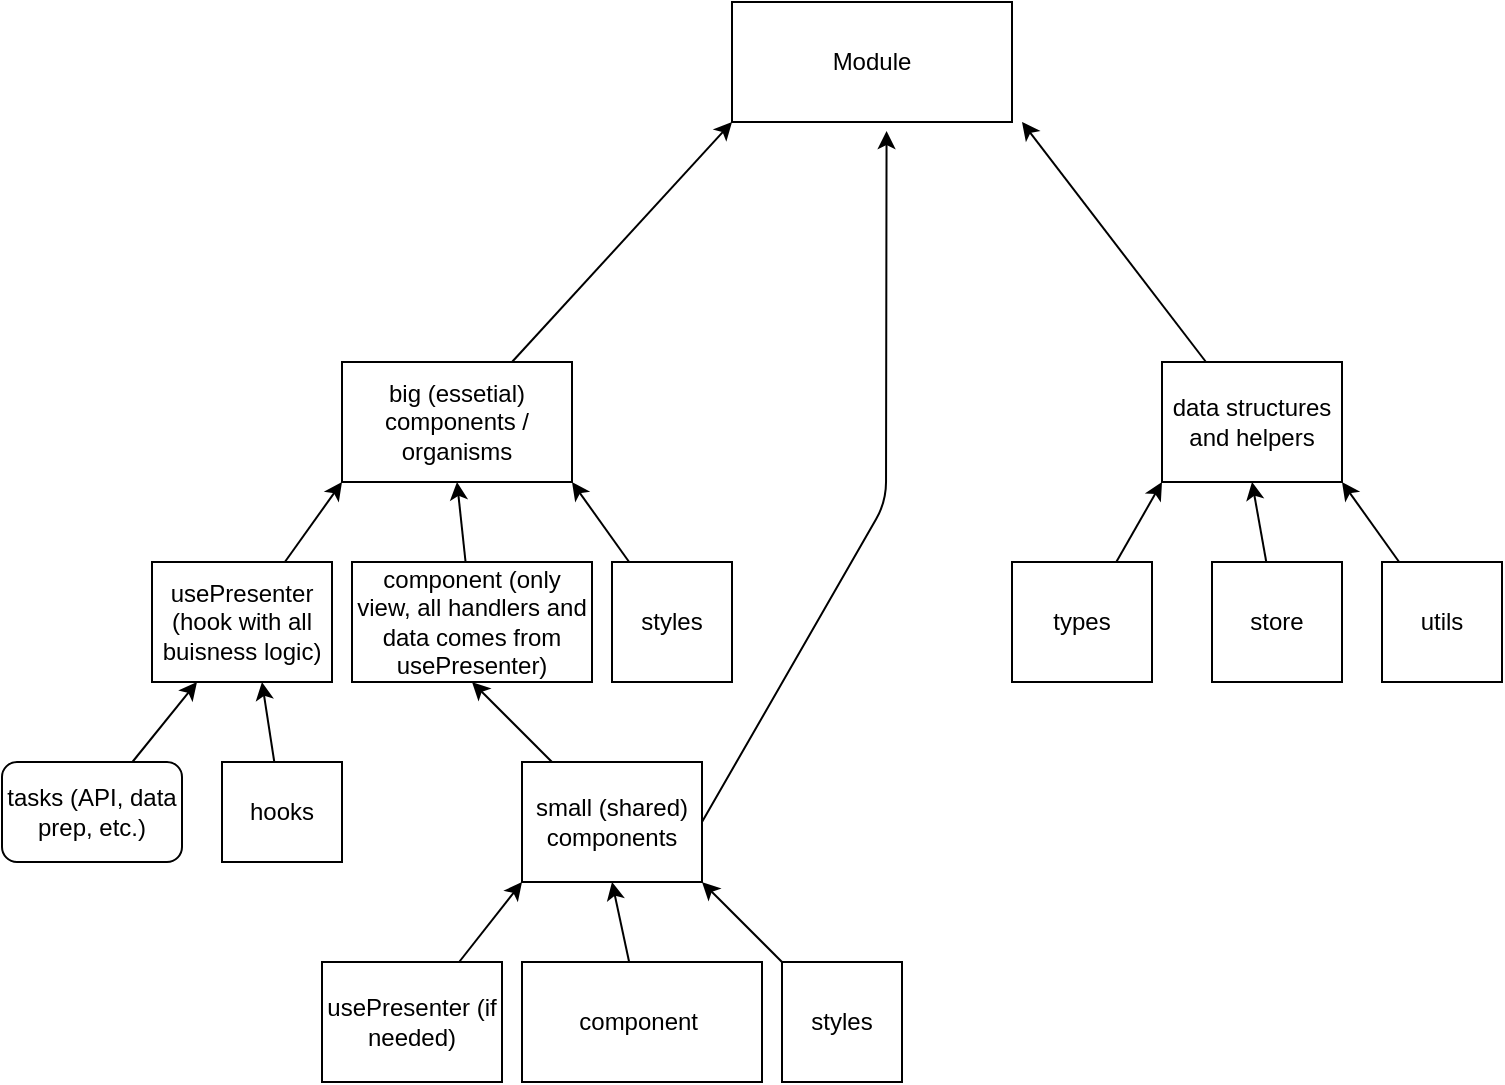 <mxfile>
    <diagram id="7tcYqXegu73HZkMRr-Ed" name="Page-1">
        <mxGraphModel dx="916" dy="563" grid="1" gridSize="10" guides="1" tooltips="1" connect="1" arrows="1" fold="1" page="1" pageScale="1" pageWidth="827" pageHeight="1169" math="0" shadow="0">
            <root>
                <mxCell id="0"/>
                <mxCell id="1" parent="0"/>
                <mxCell id="5" value="Module" style="rounded=0;whiteSpace=wrap;html=1;" parent="1" vertex="1">
                    <mxGeometry x="375" y="60" width="140" height="60" as="geometry"/>
                </mxCell>
                <mxCell id="60" style="edgeStyle=none;html=1;entryX=0;entryY=1;entryDx=0;entryDy=0;" edge="1" parent="1" source="8" target="5">
                    <mxGeometry relative="1" as="geometry"/>
                </mxCell>
                <mxCell id="8" value="big (essetial) components / organisms" style="rounded=0;whiteSpace=wrap;html=1;" parent="1" vertex="1">
                    <mxGeometry x="180" y="240" width="115" height="60" as="geometry"/>
                </mxCell>
                <mxCell id="48" style="edgeStyle=none;html=1;entryX=0.5;entryY=1;entryDx=0;entryDy=0;" parent="1" source="10" target="25" edge="1">
                    <mxGeometry relative="1" as="geometry"/>
                </mxCell>
                <mxCell id="58" style="edgeStyle=none;html=1;entryX=0.552;entryY=1.075;entryDx=0;entryDy=0;entryPerimeter=0;exitX=1;exitY=0.5;exitDx=0;exitDy=0;" edge="1" parent="1" source="10" target="5">
                    <mxGeometry relative="1" as="geometry">
                        <mxPoint x="460" y="150" as="targetPoint"/>
                        <Array as="points">
                            <mxPoint x="452" y="310"/>
                        </Array>
                    </mxGeometry>
                </mxCell>
                <mxCell id="10" value="small (shared) components" style="rounded=0;whiteSpace=wrap;html=1;" parent="1" vertex="1">
                    <mxGeometry x="270" y="440" width="90" height="60" as="geometry"/>
                </mxCell>
                <mxCell id="56" style="edgeStyle=none;html=1;entryX=0.25;entryY=1;entryDx=0;entryDy=0;" edge="1" parent="1" source="14" target="21">
                    <mxGeometry relative="1" as="geometry"/>
                </mxCell>
                <mxCell id="14" value="tasks (API, data prep, etc.)" style="rounded=1;whiteSpace=wrap;html=1;" parent="1" vertex="1">
                    <mxGeometry x="10" y="440" width="90" height="50" as="geometry"/>
                </mxCell>
                <mxCell id="61" style="edgeStyle=none;html=1;" edge="1" parent="1" source="16">
                    <mxGeometry relative="1" as="geometry">
                        <mxPoint x="520" y="120" as="targetPoint"/>
                    </mxGeometry>
                </mxCell>
                <mxCell id="16" value="data structures and helpers" style="rounded=0;whiteSpace=wrap;html=1;" parent="1" vertex="1">
                    <mxGeometry x="590" y="240" width="90" height="60" as="geometry"/>
                </mxCell>
                <mxCell id="63" style="edgeStyle=none;html=1;entryX=0.5;entryY=1;entryDx=0;entryDy=0;" edge="1" parent="1" source="25" target="8">
                    <mxGeometry relative="1" as="geometry"/>
                </mxCell>
                <mxCell id="25" value="component (only view, all handlers and data comes from usePresenter)" style="rounded=0;whiteSpace=wrap;html=1;" parent="1" vertex="1">
                    <mxGeometry x="185" y="340" width="120" height="60" as="geometry"/>
                </mxCell>
                <mxCell id="64" style="edgeStyle=none;html=1;entryX=1;entryY=1;entryDx=0;entryDy=0;" edge="1" parent="1" source="27" target="8">
                    <mxGeometry relative="1" as="geometry"/>
                </mxCell>
                <mxCell id="27" value="styles" style="rounded=0;whiteSpace=wrap;html=1;" parent="1" vertex="1">
                    <mxGeometry x="315" y="340" width="60" height="60" as="geometry"/>
                </mxCell>
                <mxCell id="62" style="edgeStyle=none;html=1;entryX=0;entryY=1;entryDx=0;entryDy=0;" edge="1" parent="1" source="21" target="8">
                    <mxGeometry relative="1" as="geometry"/>
                </mxCell>
                <mxCell id="21" value="usePresenter (hook with all buisness logic)" style="rounded=0;whiteSpace=wrap;html=1;" parent="1" vertex="1">
                    <mxGeometry x="85" y="340" width="90" height="60" as="geometry"/>
                </mxCell>
                <mxCell id="65" style="edgeStyle=none;html=1;entryX=0.5;entryY=1;entryDx=0;entryDy=0;" edge="1" parent="1" source="31" target="10">
                    <mxGeometry relative="1" as="geometry"/>
                </mxCell>
                <mxCell id="31" value="component&amp;nbsp;" style="rounded=0;whiteSpace=wrap;html=1;" parent="1" vertex="1">
                    <mxGeometry x="270" y="540" width="120" height="60" as="geometry"/>
                </mxCell>
                <mxCell id="66" style="edgeStyle=none;html=1;entryX=1;entryY=1;entryDx=0;entryDy=0;" edge="1" parent="1" source="32" target="10">
                    <mxGeometry relative="1" as="geometry"/>
                </mxCell>
                <mxCell id="32" value="styles" style="rounded=0;whiteSpace=wrap;html=1;" parent="1" vertex="1">
                    <mxGeometry x="400" y="540" width="60" height="60" as="geometry"/>
                </mxCell>
                <mxCell id="67" style="edgeStyle=none;html=1;entryX=0;entryY=1;entryDx=0;entryDy=0;" edge="1" parent="1" source="33" target="10">
                    <mxGeometry relative="1" as="geometry"/>
                </mxCell>
                <mxCell id="33" value="usePresenter (if needed)" style="rounded=0;whiteSpace=wrap;html=1;" parent="1" vertex="1">
                    <mxGeometry x="170" y="540" width="90" height="60" as="geometry"/>
                </mxCell>
                <mxCell id="68" style="edgeStyle=none;html=1;entryX=0;entryY=1;entryDx=0;entryDy=0;" edge="1" parent="1" source="40" target="16">
                    <mxGeometry relative="1" as="geometry"/>
                </mxCell>
                <mxCell id="40" value="types" style="rounded=0;whiteSpace=wrap;html=1;" parent="1" vertex="1">
                    <mxGeometry x="515" y="340" width="70" height="60" as="geometry"/>
                </mxCell>
                <mxCell id="69" style="edgeStyle=none;html=1;entryX=0.5;entryY=1;entryDx=0;entryDy=0;" edge="1" parent="1" source="42" target="16">
                    <mxGeometry relative="1" as="geometry"/>
                </mxCell>
                <mxCell id="42" value="store" style="rounded=0;whiteSpace=wrap;html=1;" parent="1" vertex="1">
                    <mxGeometry x="615" y="340" width="65" height="60" as="geometry"/>
                </mxCell>
                <mxCell id="70" style="edgeStyle=none;html=1;entryX=1;entryY=1;entryDx=0;entryDy=0;" edge="1" parent="1" source="44" target="16">
                    <mxGeometry relative="1" as="geometry"/>
                </mxCell>
                <mxCell id="44" value="utils" style="rounded=0;whiteSpace=wrap;html=1;" parent="1" vertex="1">
                    <mxGeometry x="700" y="340" width="60" height="60" as="geometry"/>
                </mxCell>
                <mxCell id="55" style="edgeStyle=none;html=1;entryX=0.611;entryY=1;entryDx=0;entryDy=0;entryPerimeter=0;" edge="1" parent="1" source="54" target="21">
                    <mxGeometry relative="1" as="geometry"/>
                </mxCell>
                <mxCell id="54" value="hooks" style="rounded=0;whiteSpace=wrap;html=1;" vertex="1" parent="1">
                    <mxGeometry x="120" y="440" width="60" height="50" as="geometry"/>
                </mxCell>
            </root>
        </mxGraphModel>
    </diagram>
</mxfile>